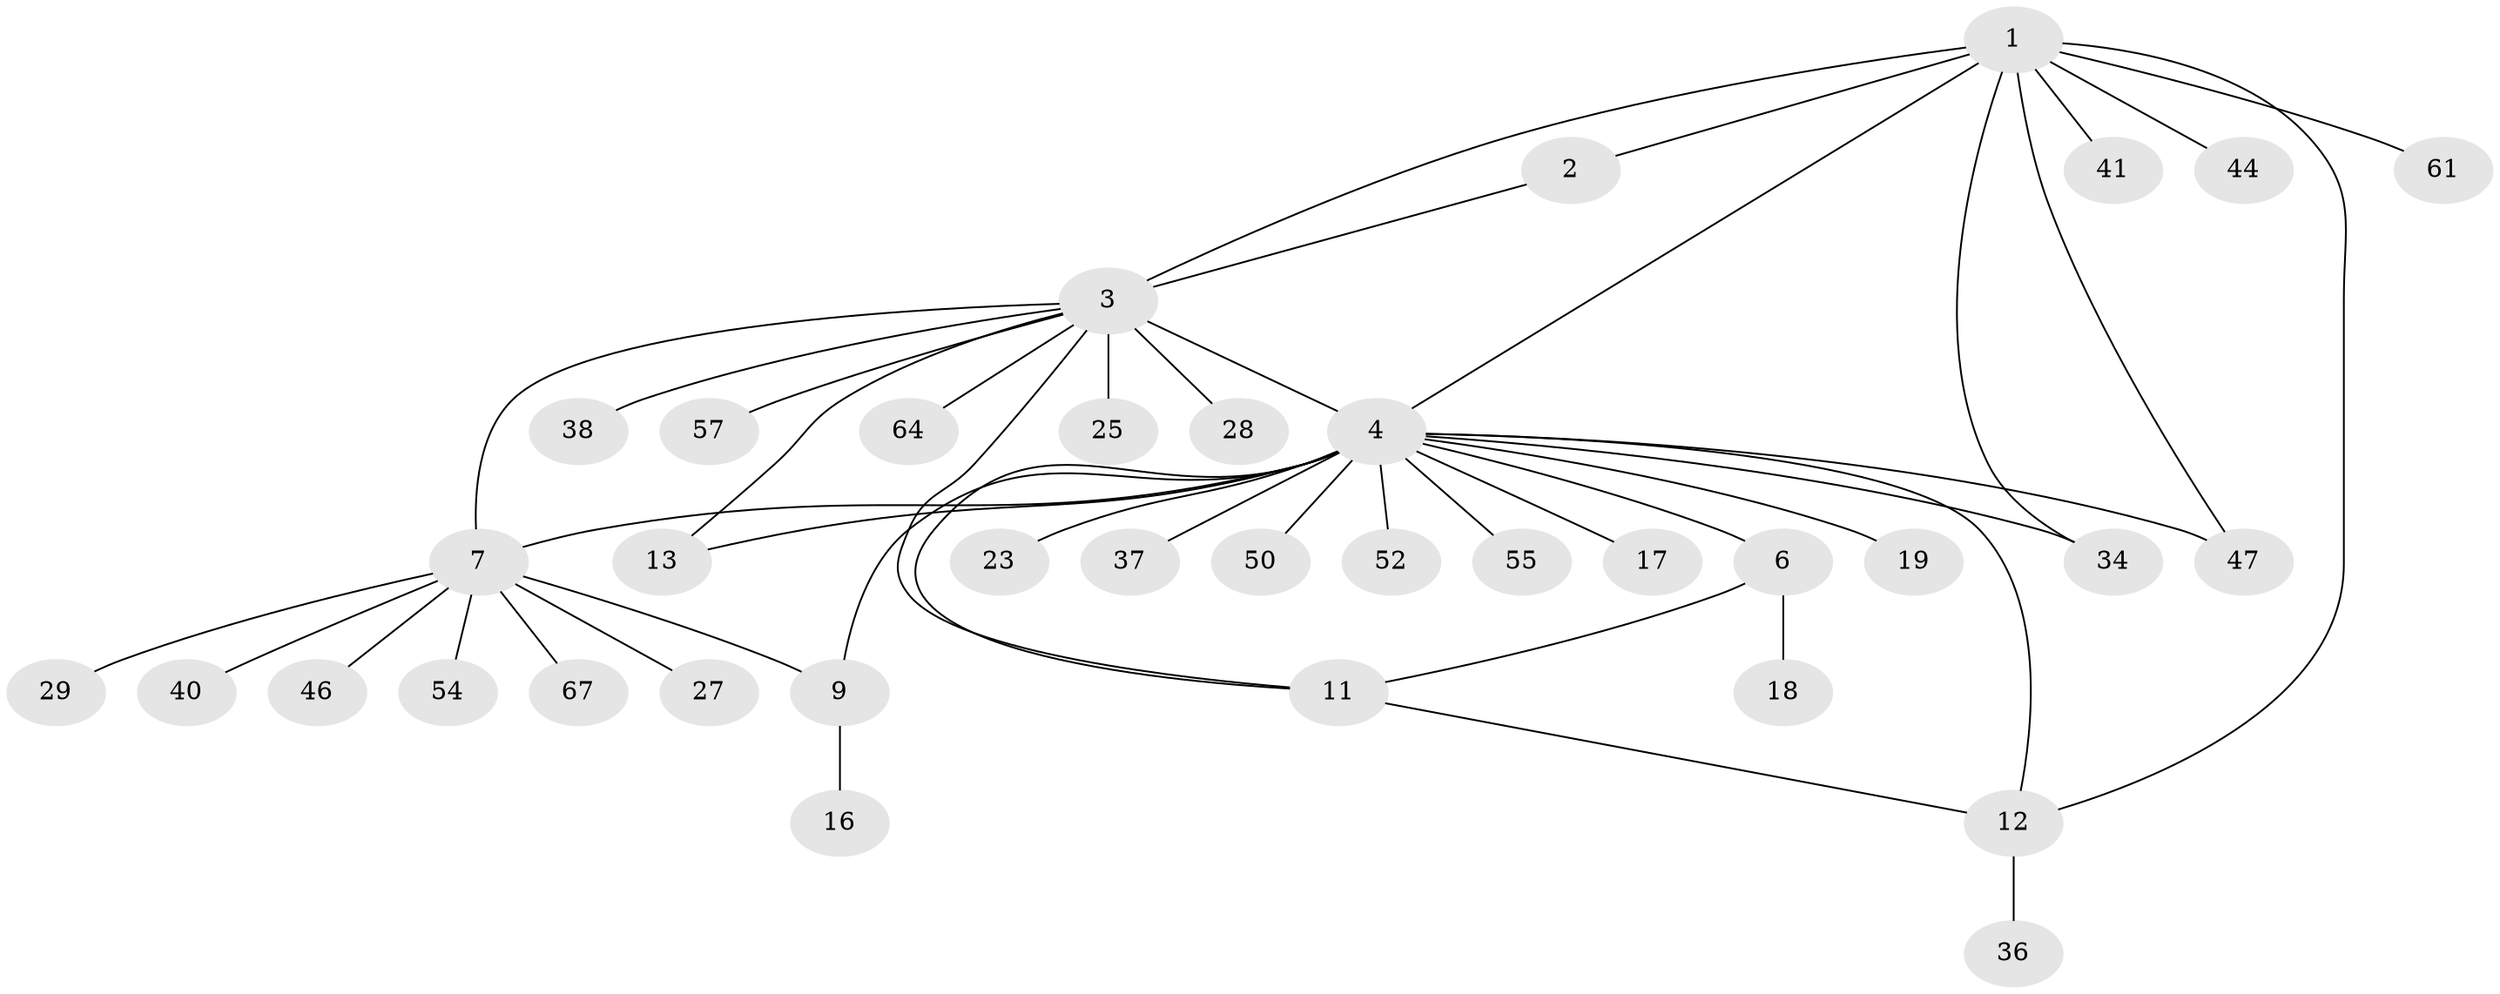 // original degree distribution, {9: 0.0410958904109589, 3: 0.0684931506849315, 8: 0.0273972602739726, 6: 0.0410958904109589, 7: 0.0273972602739726, 4: 0.0136986301369863, 13: 0.0136986301369863, 1: 0.6164383561643836, 2: 0.1506849315068493}
// Generated by graph-tools (version 1.1) at 2025/16/03/09/25 04:16:04]
// undirected, 36 vertices, 46 edges
graph export_dot {
graph [start="1"]
  node [color=gray90,style=filled];
  1;
  2 [super="+58"];
  3 [super="+14"];
  4 [super="+5"];
  6 [super="+22+72+73"];
  7;
  9;
  11;
  12 [super="+65+51"];
  13 [super="+42"];
  16;
  17;
  18;
  19;
  23;
  25 [super="+30"];
  27 [super="+35"];
  28 [super="+69"];
  29;
  34;
  36;
  37;
  38;
  40;
  41;
  44 [super="+56"];
  46;
  47;
  50;
  52;
  54;
  55;
  57;
  61;
  64;
  67;
  1 -- 2;
  1 -- 3;
  1 -- 4;
  1 -- 12;
  1 -- 34;
  1 -- 41;
  1 -- 44;
  1 -- 47;
  1 -- 61;
  2 -- 3;
  3 -- 7;
  3 -- 25;
  3 -- 28;
  3 -- 57;
  3 -- 64;
  3 -- 38;
  3 -- 11;
  3 -- 13;
  3 -- 4 [weight=3];
  4 -- 6 [weight=2];
  4 -- 17;
  4 -- 19;
  4 -- 37;
  4 -- 34;
  4 -- 7;
  4 -- 9;
  4 -- 11;
  4 -- 12;
  4 -- 13;
  4 -- 47;
  4 -- 50;
  4 -- 52;
  4 -- 23;
  4 -- 55;
  6 -- 11;
  6 -- 18;
  7 -- 9;
  7 -- 27;
  7 -- 29;
  7 -- 40;
  7 -- 46;
  7 -- 54;
  7 -- 67;
  9 -- 16;
  11 -- 12;
  12 -- 36;
}
